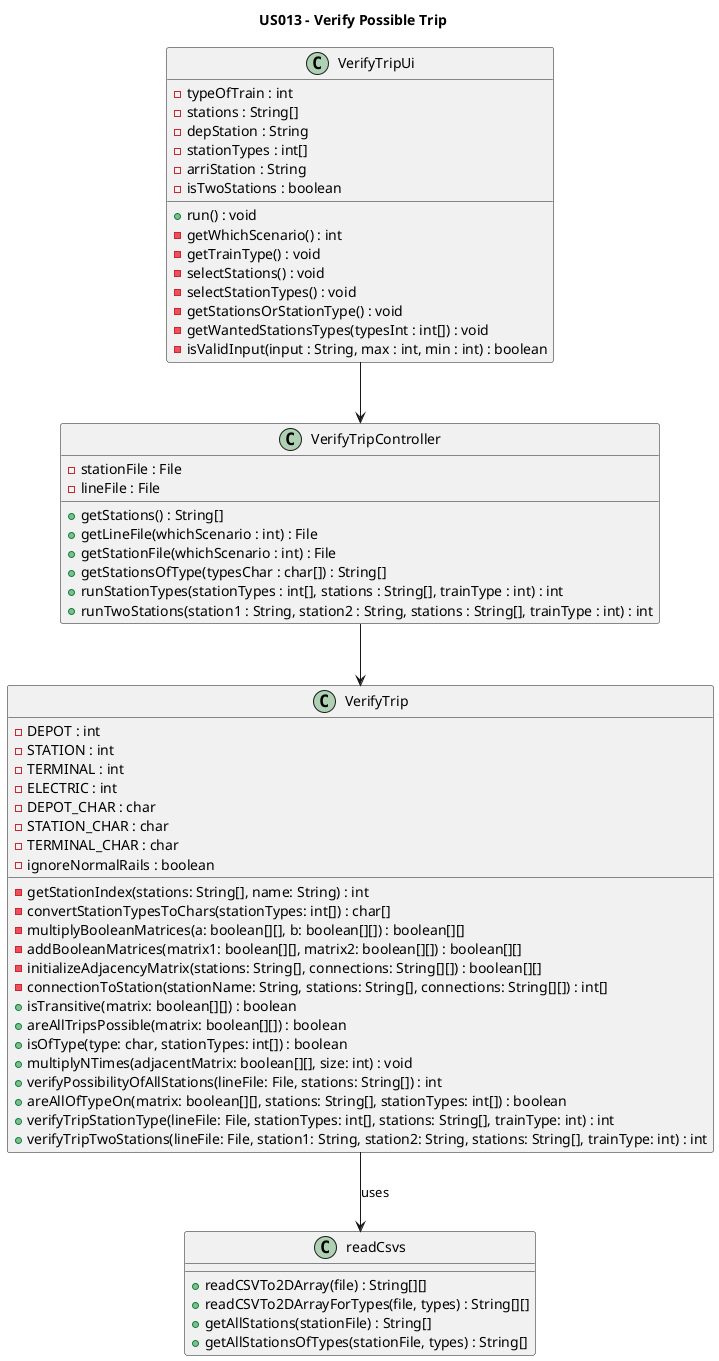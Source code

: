 @startuml
title US013 - Verify Possible Trip

class VerifyTrip{
- DEPOT : int
- STATION : int
- TERMINAL : int
- ELECTRIC : int
- DEPOT_CHAR : char
- STATION_CHAR : char
- TERMINAL_CHAR : char
- ignoreNormalRails : boolean

- getStationIndex(stations: String[], name: String) : int
- convertStationTypesToChars(stationTypes: int[]) : char[]
- multiplyBooleanMatrices(a: boolean[][], b: boolean[][]) : boolean[][]
- addBooleanMatrices(matrix1: boolean[][], matrix2: boolean[][]) : boolean[][]
- initializeAdjacencyMatrix(stations: String[], connections: String[][]) : boolean[][]
- connectionToStation(stationName: String, stations: String[], connections: String[][]) : int[]
+ isTransitive(matrix: boolean[][]) : boolean
+ areAllTripsPossible(matrix: boolean[][]) : boolean
+ isOfType(type: char, stationTypes: int[]) : boolean
+ multiplyNTimes(adjacentMatrix: boolean[][], size: int) : void
+ verifyPossibilityOfAllStations(lineFile: File, stations: String[]) : int
+ areAllOfTypeOn(matrix: boolean[][], stations: String[], stationTypes: int[]) : boolean
+ verifyTripStationType(lineFile: File, stationTypes: int[], stations: String[], trainType: int) : int
+ verifyTripTwoStations(lineFile: File, station1: String, station2: String, stations: String[], trainType: int) : int
}

class VerifyTripController {
- stationFile : File
- lineFile : File

+ getStations() : String[]
+ getLineFile(whichScenario : int) : File
+ getStationFile(whichScenario : int) : File
+ getStationsOfType(typesChar : char[]) : String[]
+ runStationTypes(stationTypes : int[], stations : String[], trainType : int) : int
+ runTwoStations(station1 : String, station2 : String, stations : String[], trainType : int) : int
}

class readCsvs{
  + readCSVTo2DArray(file) : String[][]
  + readCSVTo2DArrayForTypes(file, types) : String[][]
  + getAllStations(stationFile) : String[]
  + getAllStationsOfTypes(stationFile, types) : String[]
}

class VerifyTripUi {
- typeOfTrain : int
- stations : String[]
- depStation : String
- stationTypes : int[]
- arriStation : String
- isTwoStations : boolean

+ run() : void
- getWhichScenario() : int
- getTrainType() : void
- selectStations() : void
- selectStationTypes() : void
- getStationsOrStationType() : void
- getWantedStationsTypes(typesInt : int[]) : void
- isValidInput(input : String, max : int, min : int) : boolean
}

VerifyTripUi --> VerifyTripController
VerifyTripController --> VerifyTrip
VerifyTrip --> readCsvs : uses

@enduml
